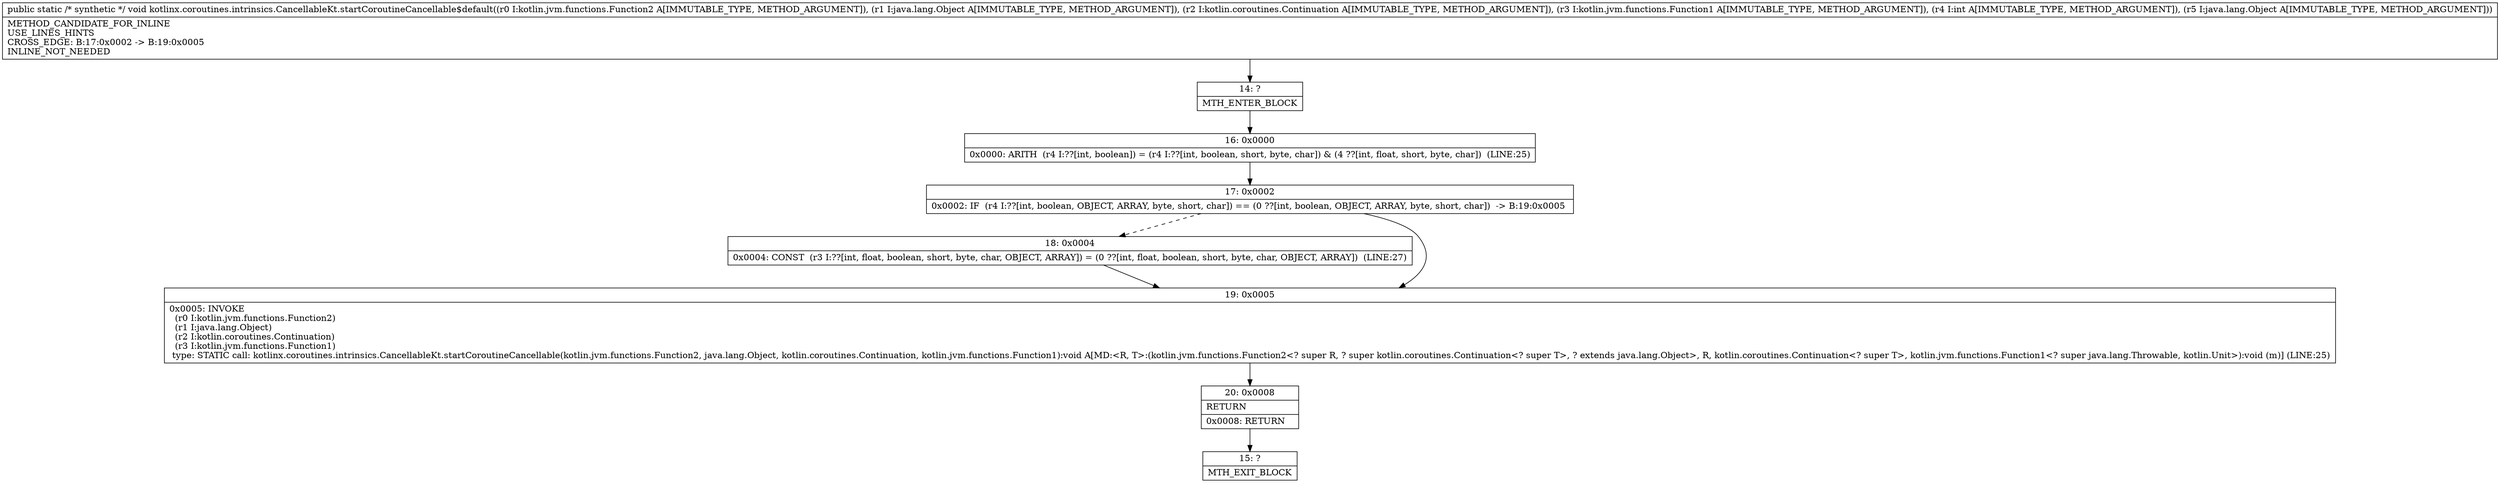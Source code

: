 digraph "CFG forkotlinx.coroutines.intrinsics.CancellableKt.startCoroutineCancellable$default(Lkotlin\/jvm\/functions\/Function2;Ljava\/lang\/Object;Lkotlin\/coroutines\/Continuation;Lkotlin\/jvm\/functions\/Function1;ILjava\/lang\/Object;)V" {
Node_14 [shape=record,label="{14\:\ ?|MTH_ENTER_BLOCK\l}"];
Node_16 [shape=record,label="{16\:\ 0x0000|0x0000: ARITH  (r4 I:??[int, boolean]) = (r4 I:??[int, boolean, short, byte, char]) & (4 ??[int, float, short, byte, char])  (LINE:25)\l}"];
Node_17 [shape=record,label="{17\:\ 0x0002|0x0002: IF  (r4 I:??[int, boolean, OBJECT, ARRAY, byte, short, char]) == (0 ??[int, boolean, OBJECT, ARRAY, byte, short, char])  \-\> B:19:0x0005 \l}"];
Node_18 [shape=record,label="{18\:\ 0x0004|0x0004: CONST  (r3 I:??[int, float, boolean, short, byte, char, OBJECT, ARRAY]) = (0 ??[int, float, boolean, short, byte, char, OBJECT, ARRAY])  (LINE:27)\l}"];
Node_19 [shape=record,label="{19\:\ 0x0005|0x0005: INVOKE  \l  (r0 I:kotlin.jvm.functions.Function2)\l  (r1 I:java.lang.Object)\l  (r2 I:kotlin.coroutines.Continuation)\l  (r3 I:kotlin.jvm.functions.Function1)\l type: STATIC call: kotlinx.coroutines.intrinsics.CancellableKt.startCoroutineCancellable(kotlin.jvm.functions.Function2, java.lang.Object, kotlin.coroutines.Continuation, kotlin.jvm.functions.Function1):void A[MD:\<R, T\>:(kotlin.jvm.functions.Function2\<? super R, ? super kotlin.coroutines.Continuation\<? super T\>, ? extends java.lang.Object\>, R, kotlin.coroutines.Continuation\<? super T\>, kotlin.jvm.functions.Function1\<? super java.lang.Throwable, kotlin.Unit\>):void (m)] (LINE:25)\l}"];
Node_20 [shape=record,label="{20\:\ 0x0008|RETURN\l|0x0008: RETURN   \l}"];
Node_15 [shape=record,label="{15\:\ ?|MTH_EXIT_BLOCK\l}"];
MethodNode[shape=record,label="{public static \/* synthetic *\/ void kotlinx.coroutines.intrinsics.CancellableKt.startCoroutineCancellable$default((r0 I:kotlin.jvm.functions.Function2 A[IMMUTABLE_TYPE, METHOD_ARGUMENT]), (r1 I:java.lang.Object A[IMMUTABLE_TYPE, METHOD_ARGUMENT]), (r2 I:kotlin.coroutines.Continuation A[IMMUTABLE_TYPE, METHOD_ARGUMENT]), (r3 I:kotlin.jvm.functions.Function1 A[IMMUTABLE_TYPE, METHOD_ARGUMENT]), (r4 I:int A[IMMUTABLE_TYPE, METHOD_ARGUMENT]), (r5 I:java.lang.Object A[IMMUTABLE_TYPE, METHOD_ARGUMENT]))  | METHOD_CANDIDATE_FOR_INLINE\lUSE_LINES_HINTS\lCROSS_EDGE: B:17:0x0002 \-\> B:19:0x0005\lINLINE_NOT_NEEDED\l}"];
MethodNode -> Node_14;Node_14 -> Node_16;
Node_16 -> Node_17;
Node_17 -> Node_18[style=dashed];
Node_17 -> Node_19;
Node_18 -> Node_19;
Node_19 -> Node_20;
Node_20 -> Node_15;
}

